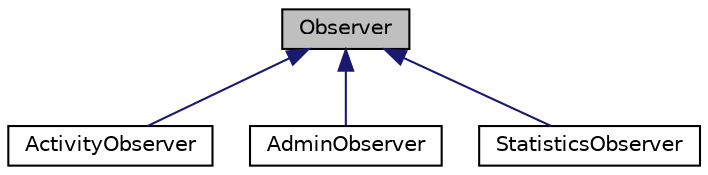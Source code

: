 digraph "Observer"
{
 // LATEX_PDF_SIZE
  edge [fontname="Helvetica",fontsize="10",labelfontname="Helvetica",labelfontsize="10"];
  node [fontname="Helvetica",fontsize="10",shape=record];
  Node1 [label="Observer",height=0.2,width=0.4,color="black", fillcolor="grey75", style="filled", fontcolor="black",tooltip=" "];
  Node1 -> Node2 [dir="back",color="midnightblue",fontsize="10",style="solid",fontname="Helvetica"];
  Node2 [label="ActivityObserver",height=0.2,width=0.4,color="black", fillcolor="white", style="filled",URL="$classActivityObserver.html",tooltip=" "];
  Node1 -> Node3 [dir="back",color="midnightblue",fontsize="10",style="solid",fontname="Helvetica"];
  Node3 [label="AdminObserver",height=0.2,width=0.4,color="black", fillcolor="white", style="filled",URL="$classAdminObserver.html",tooltip=" "];
  Node1 -> Node4 [dir="back",color="midnightblue",fontsize="10",style="solid",fontname="Helvetica"];
  Node4 [label="StatisticsObserver",height=0.2,width=0.4,color="black", fillcolor="white", style="filled",URL="$classStatisticsObserver.html",tooltip=" "];
}
